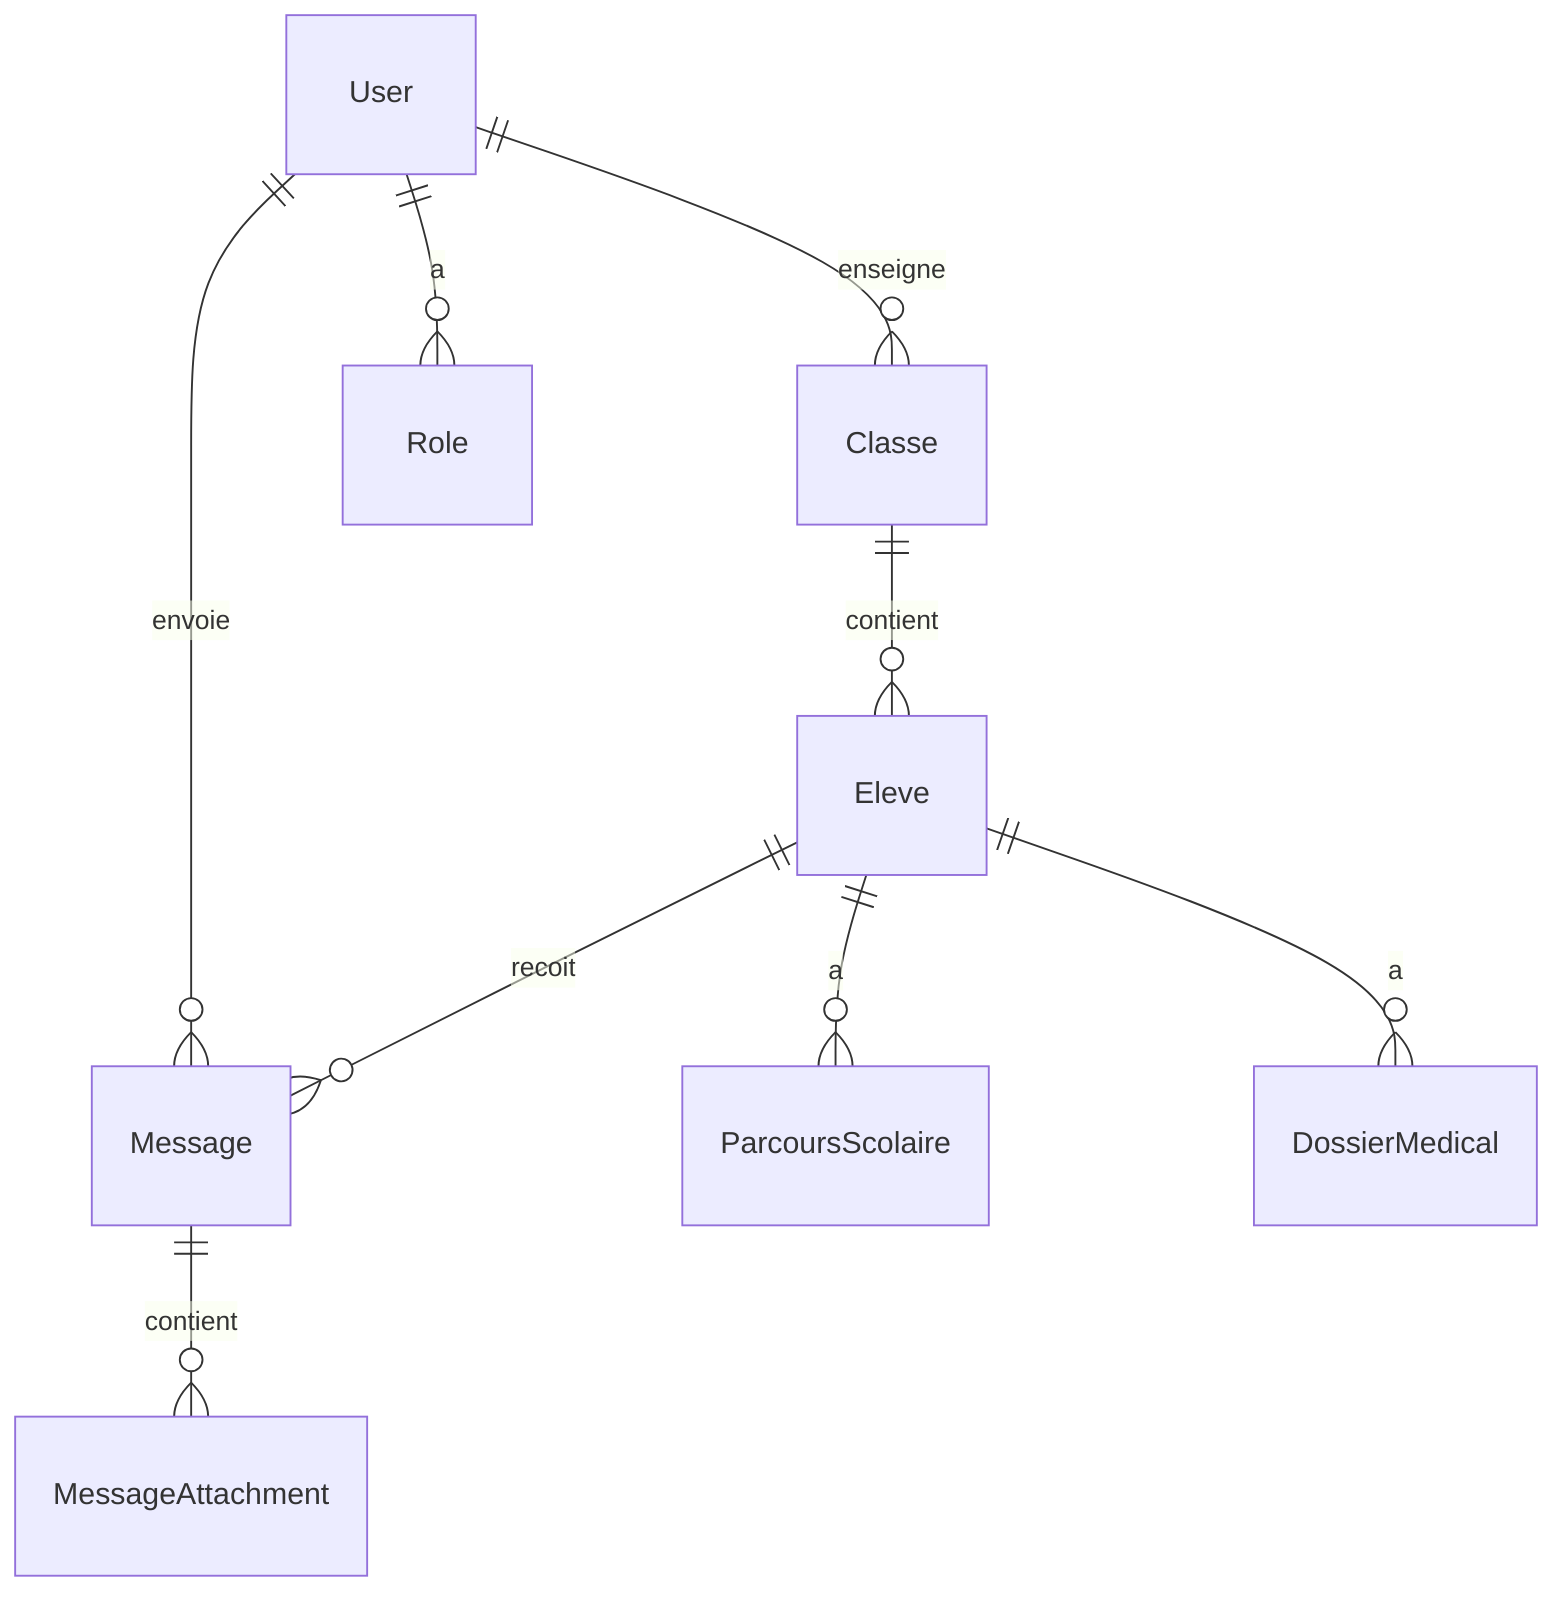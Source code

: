 erDiagram
    User ||--o{ Message : envoie
    User ||--o{ Classe : enseigne
    Classe ||--o{ Eleve : contient
    Eleve ||--o{ Message : recoit
    Eleve ||--o{ ParcoursScolaire : a
    Eleve ||--o{ DossierMedical : a
    Message ||--o{ MessageAttachment : contient
    User ||--o{ Role : a